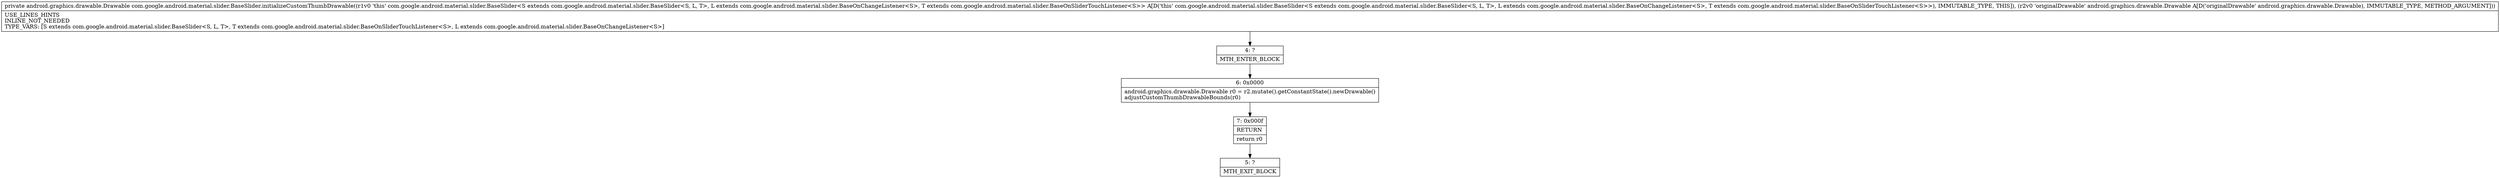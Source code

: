 digraph "CFG forcom.google.android.material.slider.BaseSlider.initializeCustomThumbDrawable(Landroid\/graphics\/drawable\/Drawable;)Landroid\/graphics\/drawable\/Drawable;" {
Node_4 [shape=record,label="{4\:\ ?|MTH_ENTER_BLOCK\l}"];
Node_6 [shape=record,label="{6\:\ 0x0000|android.graphics.drawable.Drawable r0 = r2.mutate().getConstantState().newDrawable()\ladjustCustomThumbDrawableBounds(r0)\l}"];
Node_7 [shape=record,label="{7\:\ 0x000f|RETURN\l|return r0\l}"];
Node_5 [shape=record,label="{5\:\ ?|MTH_EXIT_BLOCK\l}"];
MethodNode[shape=record,label="{private android.graphics.drawable.Drawable com.google.android.material.slider.BaseSlider.initializeCustomThumbDrawable((r1v0 'this' com.google.android.material.slider.BaseSlider\<S extends com.google.android.material.slider.BaseSlider\<S, L, T\>, L extends com.google.android.material.slider.BaseOnChangeListener\<S\>, T extends com.google.android.material.slider.BaseOnSliderTouchListener\<S\>\> A[D('this' com.google.android.material.slider.BaseSlider\<S extends com.google.android.material.slider.BaseSlider\<S, L, T\>, L extends com.google.android.material.slider.BaseOnChangeListener\<S\>, T extends com.google.android.material.slider.BaseOnSliderTouchListener\<S\>\>), IMMUTABLE_TYPE, THIS]), (r2v0 'originalDrawable' android.graphics.drawable.Drawable A[D('originalDrawable' android.graphics.drawable.Drawable), IMMUTABLE_TYPE, METHOD_ARGUMENT]))  | USE_LINES_HINTS\lINLINE_NOT_NEEDED\lTYPE_VARS: [S extends com.google.android.material.slider.BaseSlider\<S, L, T\>, T extends com.google.android.material.slider.BaseOnSliderTouchListener\<S\>, L extends com.google.android.material.slider.BaseOnChangeListener\<S\>]\l}"];
MethodNode -> Node_4;Node_4 -> Node_6;
Node_6 -> Node_7;
Node_7 -> Node_5;
}

